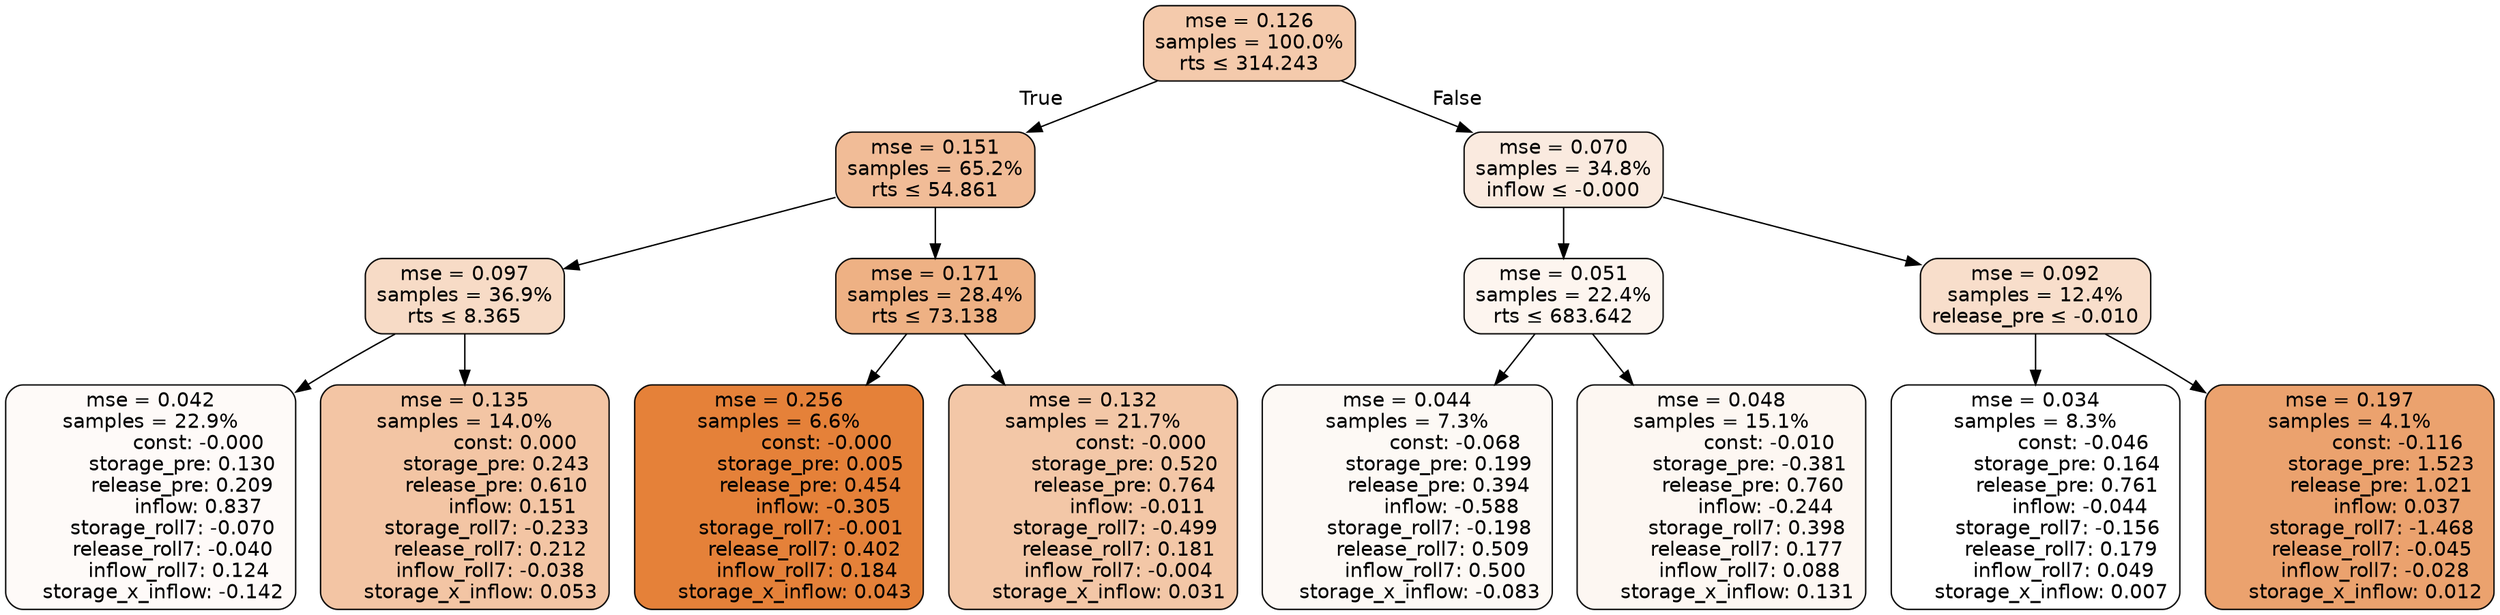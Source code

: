 digraph tree {
bgcolor="transparent"
node [shape=rectangle, style="filled, rounded", color="black", fontname=helvetica] ;
edge [fontname=helvetica] ;
	"0" [label="mse = 0.126
samples = 100.0%
rts &le; 314.243", fillcolor="#f4caac"]
	"1" [label="mse = 0.151
samples = 65.2%
rts &le; 54.861", fillcolor="#f1bc97"]
	"2" [label="mse = 0.097
samples = 36.9%
rts &le; 8.365", fillcolor="#f7dbc6"]
	"3" [label="mse = 0.042
samples = 22.9%
               const: -0.000
          storage_pre: 0.130
          release_pre: 0.209
               inflow: 0.837
       storage_roll7: -0.070
       release_roll7: -0.040
         inflow_roll7: 0.124
    storage_x_inflow: -0.142", fillcolor="#fefaf8"]
	"4" [label="mse = 0.135
samples = 14.0%
                const: 0.000
          storage_pre: 0.243
          release_pre: 0.610
               inflow: 0.151
       storage_roll7: -0.233
        release_roll7: 0.212
        inflow_roll7: -0.038
     storage_x_inflow: 0.053", fillcolor="#f3c5a4"]
	"5" [label="mse = 0.171
samples = 28.4%
rts &le; 73.138", fillcolor="#eeb184"]
	"6" [label="mse = 0.256
samples = 6.6%
               const: -0.000
          storage_pre: 0.005
          release_pre: 0.454
              inflow: -0.305
       storage_roll7: -0.001
        release_roll7: 0.402
         inflow_roll7: 0.184
     storage_x_inflow: 0.043", fillcolor="#e58139"]
	"7" [label="mse = 0.132
samples = 21.7%
               const: -0.000
          storage_pre: 0.520
          release_pre: 0.764
              inflow: -0.011
       storage_roll7: -0.499
        release_roll7: 0.181
        inflow_roll7: -0.004
     storage_x_inflow: 0.031", fillcolor="#f3c7a7"]
	"8" [label="mse = 0.070
samples = 34.8%
inflow &le; -0.000", fillcolor="#faeadf"]
	"9" [label="mse = 0.051
samples = 22.4%
rts &le; 683.642", fillcolor="#fdf5ef"]
	"10" [label="mse = 0.044
samples = 7.3%
               const: -0.068
          storage_pre: 0.199
          release_pre: 0.394
              inflow: -0.588
       storage_roll7: -0.198
        release_roll7: 0.509
         inflow_roll7: 0.500
    storage_x_inflow: -0.083", fillcolor="#fdf9f5"]
	"11" [label="mse = 0.048
samples = 15.1%
               const: -0.010
         storage_pre: -0.381
          release_pre: 0.760
              inflow: -0.244
        storage_roll7: 0.398
        release_roll7: 0.177
         inflow_roll7: 0.088
     storage_x_inflow: 0.131", fillcolor="#fdf7f2"]
	"12" [label="mse = 0.092
samples = 12.4%
release_pre &le; -0.010", fillcolor="#f8decb"]
	"13" [label="mse = 0.034
samples = 8.3%
               const: -0.046
          storage_pre: 0.164
          release_pre: 0.761
              inflow: -0.044
       storage_roll7: -0.156
        release_roll7: 0.179
         inflow_roll7: 0.049
     storage_x_inflow: 0.007", fillcolor="#ffffff"]
	"14" [label="mse = 0.197
samples = 4.1%
               const: -0.116
          storage_pre: 1.523
          release_pre: 1.021
               inflow: 0.037
       storage_roll7: -1.468
       release_roll7: -0.045
        inflow_roll7: -0.028
     storage_x_inflow: 0.012", fillcolor="#eba26e"]

	"0" -> "1" [labeldistance=2.5, labelangle=45, headlabel="True"]
	"1" -> "2"
	"2" -> "3"
	"2" -> "4"
	"1" -> "5"
	"5" -> "6"
	"5" -> "7"
	"0" -> "8" [labeldistance=2.5, labelangle=-45, headlabel="False"]
	"8" -> "9"
	"9" -> "10"
	"9" -> "11"
	"8" -> "12"
	"12" -> "13"
	"12" -> "14"
}